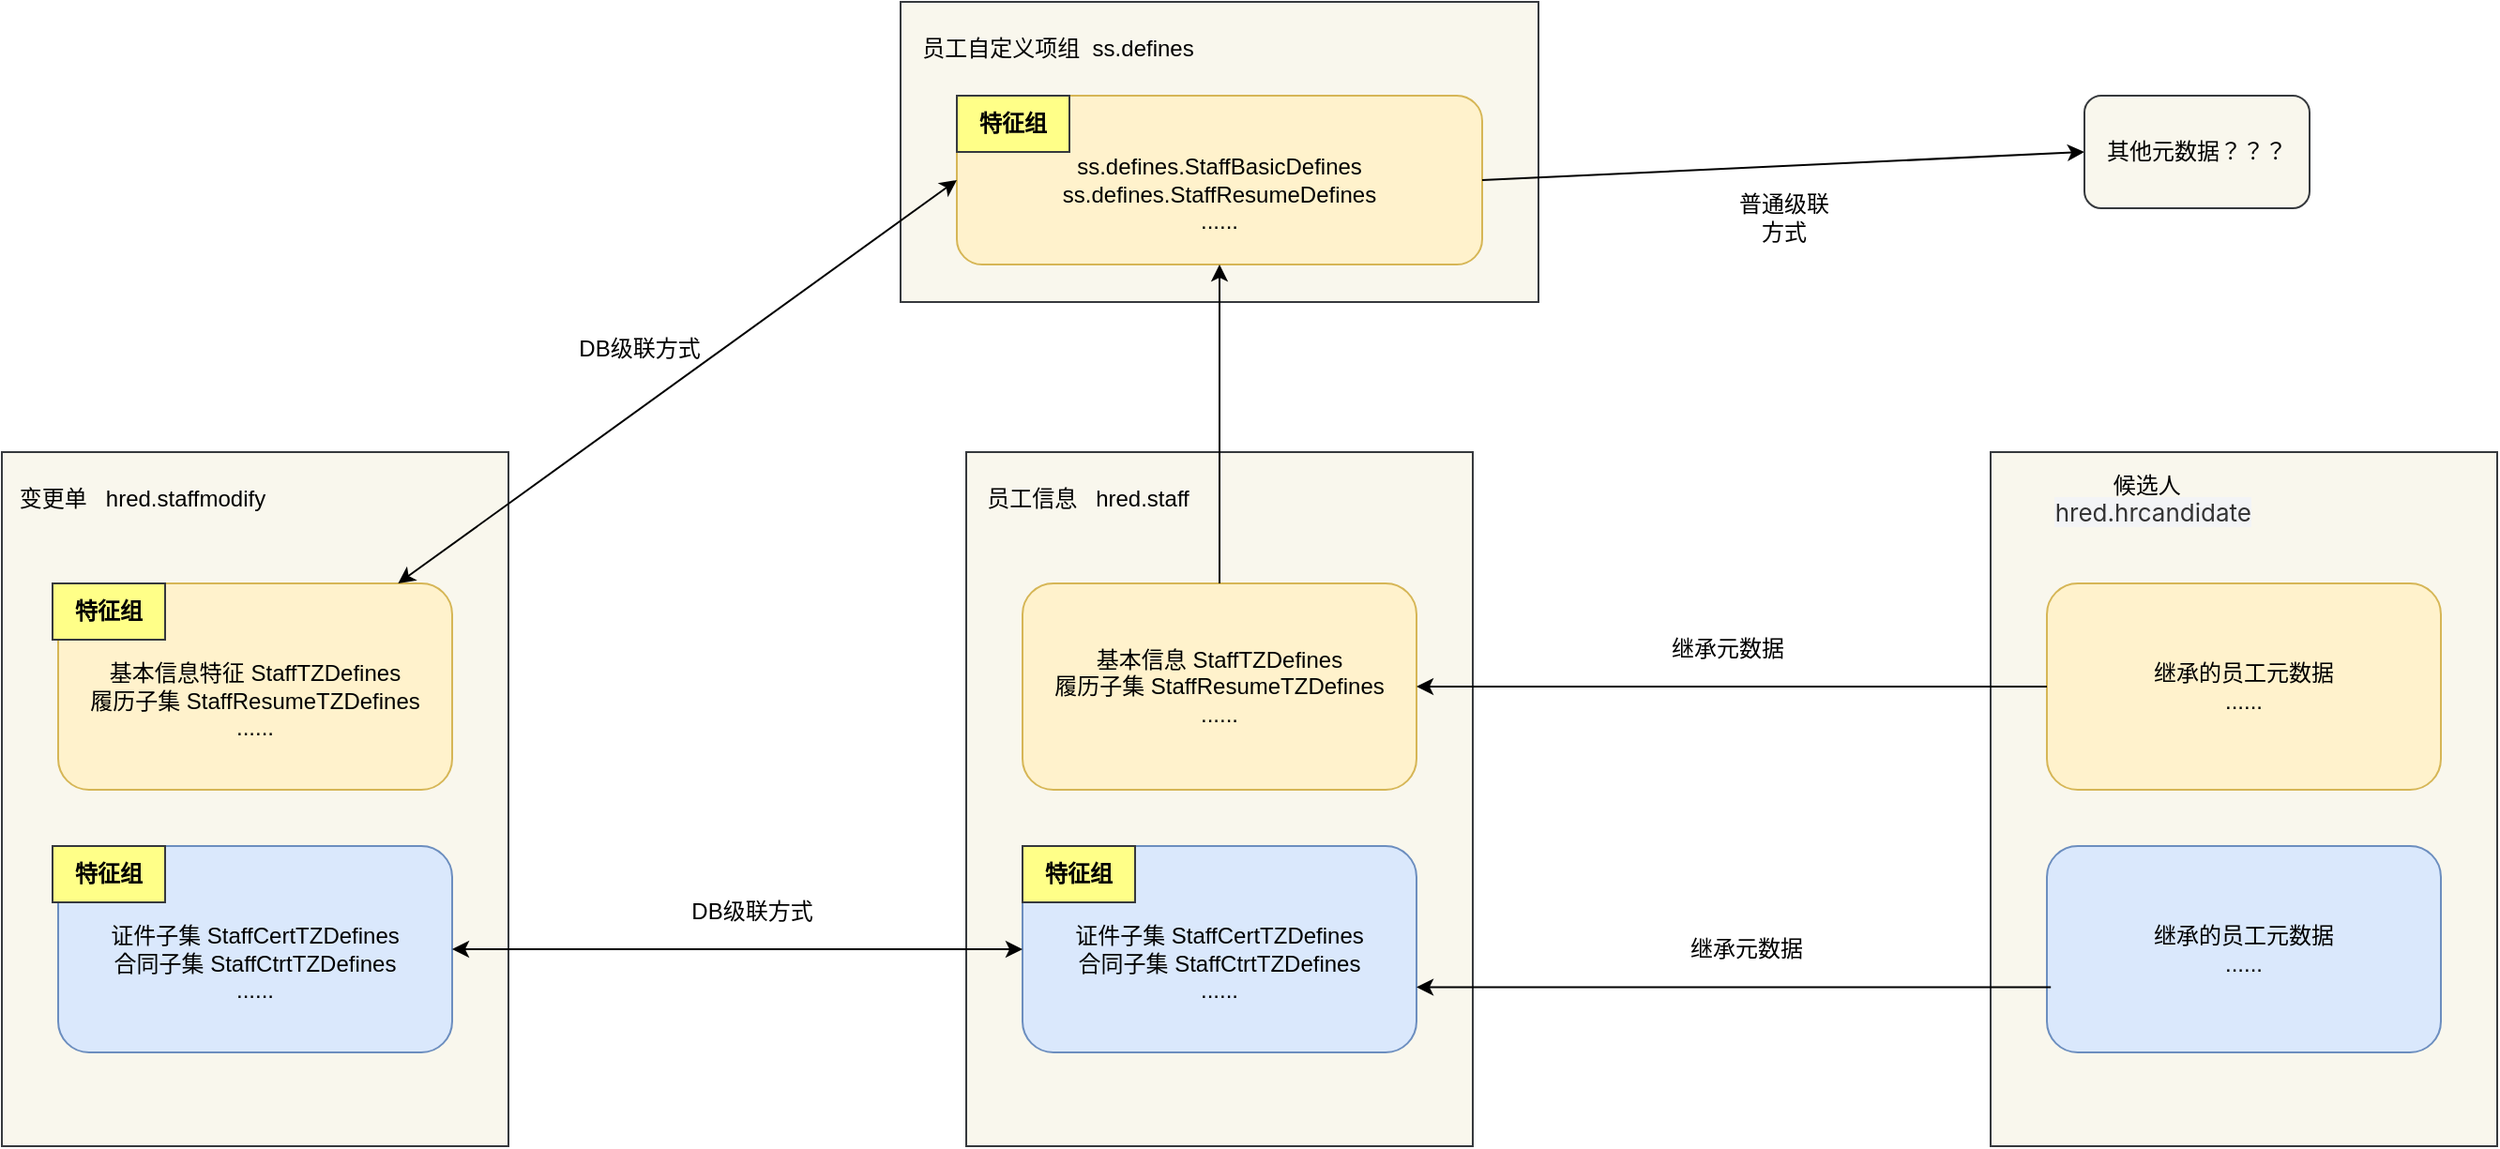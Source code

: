 <mxfile version="24.5.4" type="github">
  <diagram name="第 1 页" id="8z0OwSUnoLn5wmkjWjVZ">
    <mxGraphModel dx="2261" dy="1918" grid="1" gridSize="10" guides="1" tooltips="1" connect="1" arrows="1" fold="1" page="1" pageScale="1" pageWidth="827" pageHeight="1169" math="0" shadow="0">
      <root>
        <mxCell id="0" />
        <mxCell id="1" parent="0" />
        <mxCell id="gvNnwEYfheQ7t3sPF90q-8" value="" style="rounded=0;whiteSpace=wrap;html=1;fillColor=#f9f7ed;strokeColor=#36393d;" vertex="1" parent="1">
          <mxGeometry x="39" y="-160" width="340" height="160" as="geometry" />
        </mxCell>
        <mxCell id="gvNnwEYfheQ7t3sPF90q-2" value="" style="rounded=0;whiteSpace=wrap;html=1;fillColor=#f9f7ed;strokeColor=#36393d;" vertex="1" parent="1">
          <mxGeometry x="74" y="80" width="270" height="370" as="geometry" />
        </mxCell>
        <mxCell id="gvNnwEYfheQ7t3sPF90q-3" value="基本信息 StaffTZDefines&lt;div&gt;履历子集 StaffResumeTZDefines&lt;/div&gt;&lt;div&gt;......&lt;/div&gt;" style="rounded=1;whiteSpace=wrap;html=1;fillColor=#fff2cc;strokeColor=#d6b656;" vertex="1" parent="1">
          <mxGeometry x="104" y="150" width="210" height="110" as="geometry" />
        </mxCell>
        <mxCell id="gvNnwEYfheQ7t3sPF90q-4" value="员工信息&amp;nbsp; &amp;nbsp;hred.staff" style="text;html=1;align=center;verticalAlign=middle;whiteSpace=wrap;rounded=0;" vertex="1" parent="1">
          <mxGeometry x="64" y="90" width="150" height="30" as="geometry" />
        </mxCell>
        <mxCell id="gvNnwEYfheQ7t3sPF90q-5" value="&lt;div&gt;&lt;br&gt;&lt;/div&gt;证件子集 StaffCertTZDefines&lt;div&gt;合同子集 StaffCtrtTZDefines&lt;/div&gt;&lt;div&gt;......&lt;/div&gt;" style="rounded=1;whiteSpace=wrap;html=1;fillColor=#dae8fc;strokeColor=#6c8ebf;" vertex="1" parent="1">
          <mxGeometry x="104" y="290" width="210" height="110" as="geometry" />
        </mxCell>
        <mxCell id="gvNnwEYfheQ7t3sPF90q-6" value="&lt;div&gt;&lt;br&gt;&lt;/div&gt;ss.defines.StaffBasicDefines&lt;div&gt;ss.defines.StaffResumeDefines&lt;br&gt;&lt;/div&gt;&lt;div&gt;......&lt;/div&gt;" style="rounded=1;whiteSpace=wrap;html=1;fillColor=#fff2cc;strokeColor=#d6b656;" vertex="1" parent="1">
          <mxGeometry x="69" y="-110" width="280" height="90" as="geometry" />
        </mxCell>
        <mxCell id="gvNnwEYfheQ7t3sPF90q-7" value="员工自定义项组&amp;nbsp;&amp;nbsp;ss.defines" style="text;html=1;align=center;verticalAlign=middle;whiteSpace=wrap;rounded=0;" vertex="1" parent="1">
          <mxGeometry x="48" y="-150" width="150" height="30" as="geometry" />
        </mxCell>
        <mxCell id="gvNnwEYfheQ7t3sPF90q-9" value="" style="endArrow=classic;html=1;rounded=0;entryX=0.5;entryY=1;entryDx=0;entryDy=0;" edge="1" parent="1" source="gvNnwEYfheQ7t3sPF90q-3" target="gvNnwEYfheQ7t3sPF90q-6">
          <mxGeometry width="50" height="50" relative="1" as="geometry">
            <mxPoint x="390" y="160" as="sourcePoint" />
            <mxPoint x="440" y="110" as="targetPoint" />
          </mxGeometry>
        </mxCell>
        <mxCell id="gvNnwEYfheQ7t3sPF90q-13" value="" style="rounded=0;whiteSpace=wrap;html=1;fillColor=#f9f7ed;strokeColor=#36393d;" vertex="1" parent="1">
          <mxGeometry x="620" y="80" width="270" height="370" as="geometry" />
        </mxCell>
        <mxCell id="gvNnwEYfheQ7t3sPF90q-14" value="继承的员工元数据&lt;br&gt;&lt;div&gt;......&lt;/div&gt;" style="rounded=1;whiteSpace=wrap;html=1;fillColor=#fff2cc;strokeColor=#d6b656;" vertex="1" parent="1">
          <mxGeometry x="650" y="150" width="210" height="110" as="geometry" />
        </mxCell>
        <mxCell id="gvNnwEYfheQ7t3sPF90q-15" value="候选人&amp;nbsp; &amp;nbsp;&lt;span style=&quot;color: rgb(51, 51, 51); font-family: -apple-system, BlinkMacSystemFont, &amp;quot;Segoe UI&amp;quot;, Roboto, Ubuntu, &amp;quot;Helvetica Neue&amp;quot;, Arial, &amp;quot;PingFang SC&amp;quot;, &amp;quot;Hiragino Sans GB&amp;quot;, &amp;quot;Microsoft YaHei UI&amp;quot;, &amp;quot;Microsoft JhengHei&amp;quot;, &amp;quot;Source Han Sans CN&amp;quot;, sans-serif; font-size: 13px; text-align: left; text-wrap: nowrap; background-color: rgb(243, 244, 246);&quot;&gt;hred.hrcandidate&lt;/span&gt;" style="text;html=1;align=center;verticalAlign=middle;whiteSpace=wrap;rounded=0;" vertex="1" parent="1">
          <mxGeometry x="630" y="90" width="150" height="30" as="geometry" />
        </mxCell>
        <mxCell id="gvNnwEYfheQ7t3sPF90q-16" value="继承的员工元数据&lt;br&gt;&lt;div&gt;......&lt;/div&gt;" style="rounded=1;whiteSpace=wrap;html=1;fillColor=#dae8fc;strokeColor=#6c8ebf;" vertex="1" parent="1">
          <mxGeometry x="650" y="290" width="210" height="110" as="geometry" />
        </mxCell>
        <mxCell id="gvNnwEYfheQ7t3sPF90q-19" value="" style="rounded=0;whiteSpace=wrap;html=1;fillColor=#f9f7ed;strokeColor=#36393d;" vertex="1" parent="1">
          <mxGeometry x="-440" y="80" width="270" height="370" as="geometry" />
        </mxCell>
        <mxCell id="gvNnwEYfheQ7t3sPF90q-20" value="&lt;div&gt;&lt;br&gt;&lt;/div&gt;基本信息特征 StaffTZDefines&lt;div&gt;履历子集&amp;nbsp;StaffResumeTZDefines&lt;/div&gt;&lt;div&gt;......&lt;/div&gt;" style="rounded=1;whiteSpace=wrap;html=1;fillColor=#fff2cc;strokeColor=#d6b656;" vertex="1" parent="1">
          <mxGeometry x="-410" y="150" width="210" height="110" as="geometry" />
        </mxCell>
        <mxCell id="gvNnwEYfheQ7t3sPF90q-21" value="变更单&amp;nbsp; &amp;nbsp;hred.staffmodify" style="text;html=1;align=center;verticalAlign=middle;whiteSpace=wrap;rounded=0;" vertex="1" parent="1">
          <mxGeometry x="-440" y="90" width="150" height="30" as="geometry" />
        </mxCell>
        <mxCell id="gvNnwEYfheQ7t3sPF90q-22" value="&lt;div&gt;&lt;br&gt;&lt;/div&gt;证件子集&amp;nbsp;StaffCertTZDefines&lt;div&gt;合同子集&amp;nbsp;StaffCtrtTZDefines&lt;/div&gt;&lt;div&gt;......&lt;/div&gt;" style="rounded=1;whiteSpace=wrap;html=1;fillColor=#dae8fc;strokeColor=#6c8ebf;" vertex="1" parent="1">
          <mxGeometry x="-410" y="290" width="210" height="110" as="geometry" />
        </mxCell>
        <mxCell id="gvNnwEYfheQ7t3sPF90q-23" value="" style="endArrow=classic;startArrow=classic;html=1;rounded=0;entryX=0;entryY=0.5;entryDx=0;entryDy=0;" edge="1" parent="1" source="gvNnwEYfheQ7t3sPF90q-20" target="gvNnwEYfheQ7t3sPF90q-6">
          <mxGeometry width="50" height="50" relative="1" as="geometry">
            <mxPoint x="-70" y="250" as="sourcePoint" />
            <mxPoint x="-20" y="200" as="targetPoint" />
          </mxGeometry>
        </mxCell>
        <mxCell id="gvNnwEYfheQ7t3sPF90q-24" value="" style="endArrow=classic;startArrow=classic;html=1;rounded=0;entryX=0;entryY=0.5;entryDx=0;entryDy=0;exitX=1;exitY=0.5;exitDx=0;exitDy=0;" edge="1" parent="1" source="gvNnwEYfheQ7t3sPF90q-22" target="gvNnwEYfheQ7t3sPF90q-5">
          <mxGeometry width="50" height="50" relative="1" as="geometry">
            <mxPoint x="-100" y="390" as="sourcePoint" />
            <mxPoint x="134" y="390" as="targetPoint" />
          </mxGeometry>
        </mxCell>
        <mxCell id="gvNnwEYfheQ7t3sPF90q-25" value="DB级联方式" style="text;html=1;align=center;verticalAlign=middle;whiteSpace=wrap;rounded=0;" vertex="1" parent="1">
          <mxGeometry x="-140" y="10" width="80" height="30" as="geometry" />
        </mxCell>
        <mxCell id="gvNnwEYfheQ7t3sPF90q-26" value="DB级联方式" style="text;html=1;align=center;verticalAlign=middle;whiteSpace=wrap;rounded=0;" vertex="1" parent="1">
          <mxGeometry x="-80" y="310" width="80" height="30" as="geometry" />
        </mxCell>
        <mxCell id="gvNnwEYfheQ7t3sPF90q-27" value="" style="endArrow=classic;html=1;rounded=0;exitX=1;exitY=0.5;exitDx=0;exitDy=0;entryX=0;entryY=0.5;entryDx=0;entryDy=0;" edge="1" parent="1" source="gvNnwEYfheQ7t3sPF90q-6" target="gvNnwEYfheQ7t3sPF90q-28">
          <mxGeometry width="50" height="50" relative="1" as="geometry">
            <mxPoint x="230" y="210" as="sourcePoint" />
            <mxPoint x="770" y="-30" as="targetPoint" />
          </mxGeometry>
        </mxCell>
        <mxCell id="gvNnwEYfheQ7t3sPF90q-28" value="其他元数据？？？" style="rounded=1;whiteSpace=wrap;html=1;fillColor=#f9f7ed;strokeColor=#36393d;" vertex="1" parent="1">
          <mxGeometry x="670" y="-110" width="120" height="60" as="geometry" />
        </mxCell>
        <mxCell id="gvNnwEYfheQ7t3sPF90q-29" value="普通级联方式" style="text;html=1;align=center;verticalAlign=middle;whiteSpace=wrap;rounded=0;" vertex="1" parent="1">
          <mxGeometry x="480" y="-60" width="60" height="30" as="geometry" />
        </mxCell>
        <mxCell id="gvNnwEYfheQ7t3sPF90q-30" value="" style="endArrow=classic;html=1;rounded=0;exitX=0;exitY=0.5;exitDx=0;exitDy=0;entryX=1;entryY=0.5;entryDx=0;entryDy=0;" edge="1" parent="1" source="gvNnwEYfheQ7t3sPF90q-14" target="gvNnwEYfheQ7t3sPF90q-3">
          <mxGeometry width="50" height="50" relative="1" as="geometry">
            <mxPoint x="230" y="210" as="sourcePoint" />
            <mxPoint x="430" y="200" as="targetPoint" />
          </mxGeometry>
        </mxCell>
        <mxCell id="gvNnwEYfheQ7t3sPF90q-31" value="" style="endArrow=classic;html=1;rounded=0;exitX=0.01;exitY=0.684;exitDx=0;exitDy=0;entryX=1;entryY=0.684;entryDx=0;entryDy=0;entryPerimeter=0;exitPerimeter=0;" edge="1" parent="1" source="gvNnwEYfheQ7t3sPF90q-16" target="gvNnwEYfheQ7t3sPF90q-5">
          <mxGeometry width="50" height="50" relative="1" as="geometry">
            <mxPoint x="706" y="280" as="sourcePoint" />
            <mxPoint x="370" y="280" as="targetPoint" />
          </mxGeometry>
        </mxCell>
        <mxCell id="gvNnwEYfheQ7t3sPF90q-32" value="继承元数据" style="text;html=1;align=center;verticalAlign=middle;whiteSpace=wrap;rounded=0;" vertex="1" parent="1">
          <mxGeometry x="430" y="170" width="100" height="30" as="geometry" />
        </mxCell>
        <mxCell id="gvNnwEYfheQ7t3sPF90q-33" value="继承元数据" style="text;html=1;align=center;verticalAlign=middle;whiteSpace=wrap;rounded=0;" vertex="1" parent="1">
          <mxGeometry x="440" y="330" width="100" height="30" as="geometry" />
        </mxCell>
        <mxCell id="gvNnwEYfheQ7t3sPF90q-35" value="特征组" style="text;html=1;align=center;verticalAlign=middle;whiteSpace=wrap;rounded=0;fontStyle=1;fillColor=#ffff88;strokeColor=#36393d;" vertex="1" parent="1">
          <mxGeometry x="69" y="-110" width="60" height="30" as="geometry" />
        </mxCell>
        <mxCell id="gvNnwEYfheQ7t3sPF90q-36" value="特征组" style="text;html=1;align=center;verticalAlign=middle;whiteSpace=wrap;rounded=0;fillColor=#ffff88;strokeColor=#36393d;fontStyle=1" vertex="1" parent="1">
          <mxGeometry x="-413" y="150" width="60" height="30" as="geometry" />
        </mxCell>
        <mxCell id="gvNnwEYfheQ7t3sPF90q-37" value="特征组" style="text;html=1;align=center;verticalAlign=middle;whiteSpace=wrap;rounded=0;fontStyle=1;fillColor=#ffff88;strokeColor=#36393d;" vertex="1" parent="1">
          <mxGeometry x="-413" y="290" width="60" height="30" as="geometry" />
        </mxCell>
        <mxCell id="gvNnwEYfheQ7t3sPF90q-38" value="特征组" style="text;html=1;align=center;verticalAlign=middle;whiteSpace=wrap;rounded=0;fillColor=#ffff88;strokeColor=#36393d;fontStyle=1" vertex="1" parent="1">
          <mxGeometry x="104" y="290" width="60" height="30" as="geometry" />
        </mxCell>
      </root>
    </mxGraphModel>
  </diagram>
</mxfile>

